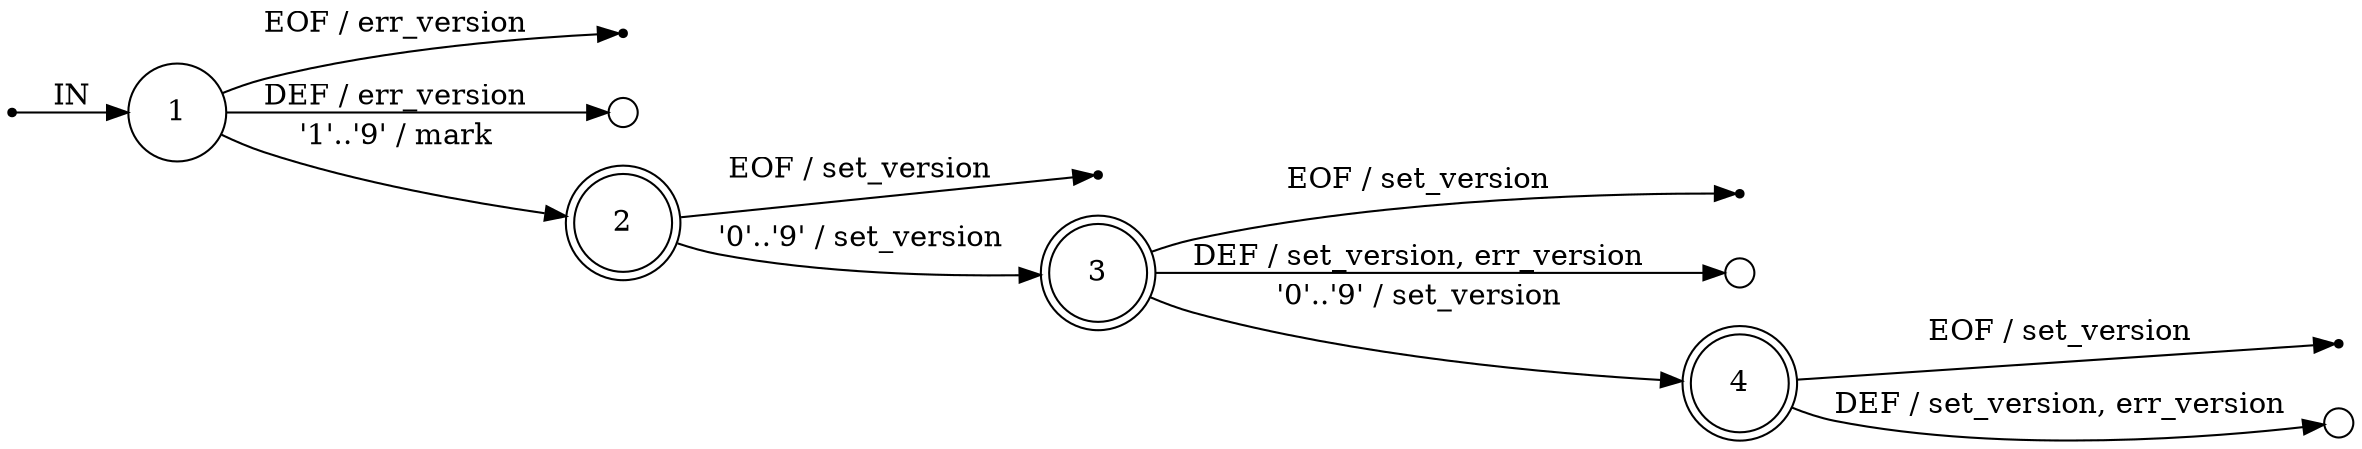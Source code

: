 digraph rfc5424 {
	rankdir=LR;
	node [ shape = point ];
	ENTRY;
	eof_1;
	eof_2;
	eof_3;
	eof_4;
	node [ shape = circle, height = 0.2 ];
	err_1 [ label=""];
	err_3 [ label=""];
	err_4 [ label=""];
	node [ fixedsize = true, height = 0.65, shape = doublecircle ];
	2;
	3;
	4;
	node [ shape = circle ];
	1 -> 2 [ label = "'1'..'9' / mark" ];
	1 -> err_1 [ label = "DEF / err_version" ];
	2 -> 3 [ label = "'0'..'9' / set_version" ];
	3 -> 4 [ label = "'0'..'9' / set_version" ];
	3 -> err_3 [ label = "DEF / set_version, err_version" ];
	4 -> err_4 [ label = "DEF / set_version, err_version" ];
	ENTRY -> 1 [ label = "IN" ];
	1 -> eof_1 [ label = "EOF / err_version" ];
	2 -> eof_2 [ label = "EOF / set_version" ];
	3 -> eof_3 [ label = "EOF / set_version" ];
	4 -> eof_4 [ label = "EOF / set_version" ];
}

